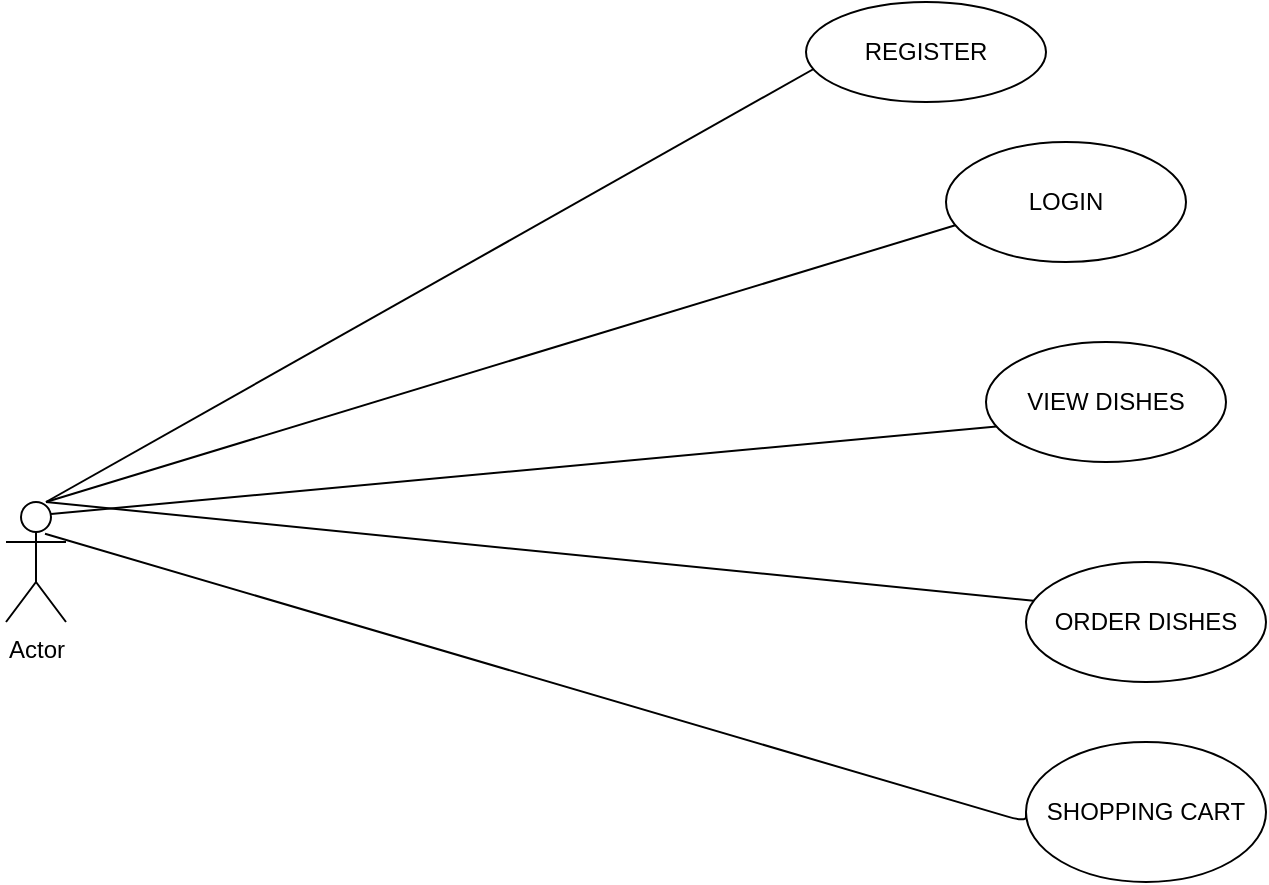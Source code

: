 <mxfile version="14.0.1" type="github">
  <diagram id="oYhOTD5km8wL-rY1R-TH" name="Page-1">
    <mxGraphModel dx="1108" dy="427" grid="1" gridSize="10" guides="1" tooltips="1" connect="1" arrows="1" fold="1" page="1" pageScale="1" pageWidth="850" pageHeight="1100" math="0" shadow="0">
      <root>
        <mxCell id="0" />
        <mxCell id="1" parent="0" />
        <mxCell id="mKfGbPYO1hF6hRJUe_t5-7" style="edgeStyle=orthogonalEdgeStyle;rounded=0;orthogonalLoop=1;jettySize=auto;html=1;exitX=0.5;exitY=0.5;exitDx=0;exitDy=0;exitPerimeter=0;entryX=0.5;entryY=0.5;entryDx=0;entryDy=0;entryPerimeter=0;" parent="1" edge="1">
          <mxGeometry relative="1" as="geometry">
            <mxPoint x="45" y="270" as="targetPoint" />
            <mxPoint x="45" y="270" as="sourcePoint" />
          </mxGeometry>
        </mxCell>
        <mxCell id="mKfGbPYO1hF6hRJUe_t5-2" value="" style="endArrow=none;html=1;exitX=1;exitY=0.333;exitDx=0;exitDy=0;exitPerimeter=0;" parent="1" edge="1">
          <mxGeometry width="50" height="50" relative="1" as="geometry">
            <mxPoint x="60" y="260" as="sourcePoint" />
            <mxPoint x="450" y="40" as="targetPoint" />
          </mxGeometry>
        </mxCell>
        <mxCell id="mKfGbPYO1hF6hRJUe_t5-4" value="" style="endArrow=none;html=1;exitX=1;exitY=0.333;exitDx=0;exitDy=0;exitPerimeter=0;" parent="1" edge="1">
          <mxGeometry width="50" height="50" relative="1" as="geometry">
            <mxPoint x="60" y="260" as="sourcePoint" />
            <mxPoint x="520" y="120" as="targetPoint" />
          </mxGeometry>
        </mxCell>
        <mxCell id="mKfGbPYO1hF6hRJUe_t5-11" value="" style="endArrow=none;html=1;" parent="1" edge="1">
          <mxGeometry width="50" height="50" relative="1" as="geometry">
            <mxPoint x="380" y="330" as="sourcePoint" />
            <mxPoint x="380" y="330" as="targetPoint" />
          </mxGeometry>
        </mxCell>
        <mxCell id="mKfGbPYO1hF6hRJUe_t5-12" value="Actor" style="shape=umlActor;verticalLabelPosition=bottom;verticalAlign=top;html=1;outlineConnect=0;" parent="1" vertex="1">
          <mxGeometry x="40" y="260" width="30" height="60" as="geometry" />
        </mxCell>
        <mxCell id="mKfGbPYO1hF6hRJUe_t5-13" value="" style="endArrow=none;html=1;exitX=0.75;exitY=0.1;exitDx=0;exitDy=0;exitPerimeter=0;" parent="1" source="mKfGbPYO1hF6hRJUe_t5-12" edge="1">
          <mxGeometry width="50" height="50" relative="1" as="geometry">
            <mxPoint x="100" y="300" as="sourcePoint" />
            <mxPoint x="560" y="220" as="targetPoint" />
          </mxGeometry>
        </mxCell>
        <mxCell id="mKfGbPYO1hF6hRJUe_t5-15" value="" style="endArrow=none;html=1;" parent="1" edge="1">
          <mxGeometry width="50" height="50" relative="1" as="geometry">
            <mxPoint x="60" y="260" as="sourcePoint" />
            <mxPoint x="560" y="310" as="targetPoint" />
          </mxGeometry>
        </mxCell>
        <mxCell id="mKfGbPYO1hF6hRJUe_t5-17" value="" style="endArrow=none;html=1;exitX=0.65;exitY=0.264;exitDx=0;exitDy=0;exitPerimeter=0;entryX=0;entryY=0.5;entryDx=0;entryDy=0;" parent="1" source="mKfGbPYO1hF6hRJUe_t5-12" target="mKfGbPYO1hF6hRJUe_t5-25" edge="1">
          <mxGeometry width="50" height="50" relative="1" as="geometry">
            <mxPoint x="140" y="400" as="sourcePoint" />
            <mxPoint x="550" y="400" as="targetPoint" />
            <Array as="points">
              <mxPoint x="550" y="420" />
            </Array>
          </mxGeometry>
        </mxCell>
        <mxCell id="mKfGbPYO1hF6hRJUe_t5-20" value="VIEW DISHES" style="ellipse;whiteSpace=wrap;html=1;" parent="1" vertex="1">
          <mxGeometry x="530" y="180" width="120" height="60" as="geometry" />
        </mxCell>
        <mxCell id="mKfGbPYO1hF6hRJUe_t5-23" value="&lt;span&gt;ORDER DISHES&lt;/span&gt;" style="ellipse;whiteSpace=wrap;html=1;" parent="1" vertex="1">
          <mxGeometry x="550" y="290" width="120" height="60" as="geometry" />
        </mxCell>
        <mxCell id="mKfGbPYO1hF6hRJUe_t5-25" value="SHOPPING CART" style="ellipse;whiteSpace=wrap;html=1;" parent="1" vertex="1">
          <mxGeometry x="550" y="380" width="120" height="70" as="geometry" />
        </mxCell>
        <mxCell id="ZAbBpvmhTn_8PXTBMfdv-1" value="REGISTER" style="ellipse;whiteSpace=wrap;html=1;" vertex="1" parent="1">
          <mxGeometry x="440" y="10" width="120" height="50" as="geometry" />
        </mxCell>
        <mxCell id="ZAbBpvmhTn_8PXTBMfdv-2" value="LOGIN" style="ellipse;whiteSpace=wrap;html=1;" vertex="1" parent="1">
          <mxGeometry x="510" y="80" width="120" height="60" as="geometry" />
        </mxCell>
      </root>
    </mxGraphModel>
  </diagram>
</mxfile>
